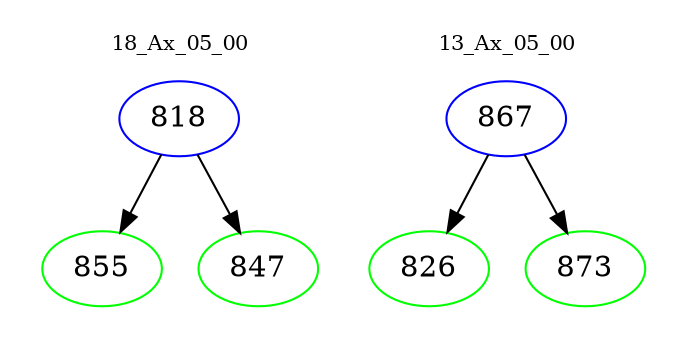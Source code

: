 digraph{
subgraph cluster_0 {
color = white
label = "18_Ax_05_00";
fontsize=10;
T0_818 [label="818", color="blue"]
T0_818 -> T0_855 [color="black"]
T0_855 [label="855", color="green"]
T0_818 -> T0_847 [color="black"]
T0_847 [label="847", color="green"]
}
subgraph cluster_1 {
color = white
label = "13_Ax_05_00";
fontsize=10;
T1_867 [label="867", color="blue"]
T1_867 -> T1_826 [color="black"]
T1_826 [label="826", color="green"]
T1_867 -> T1_873 [color="black"]
T1_873 [label="873", color="green"]
}
}
